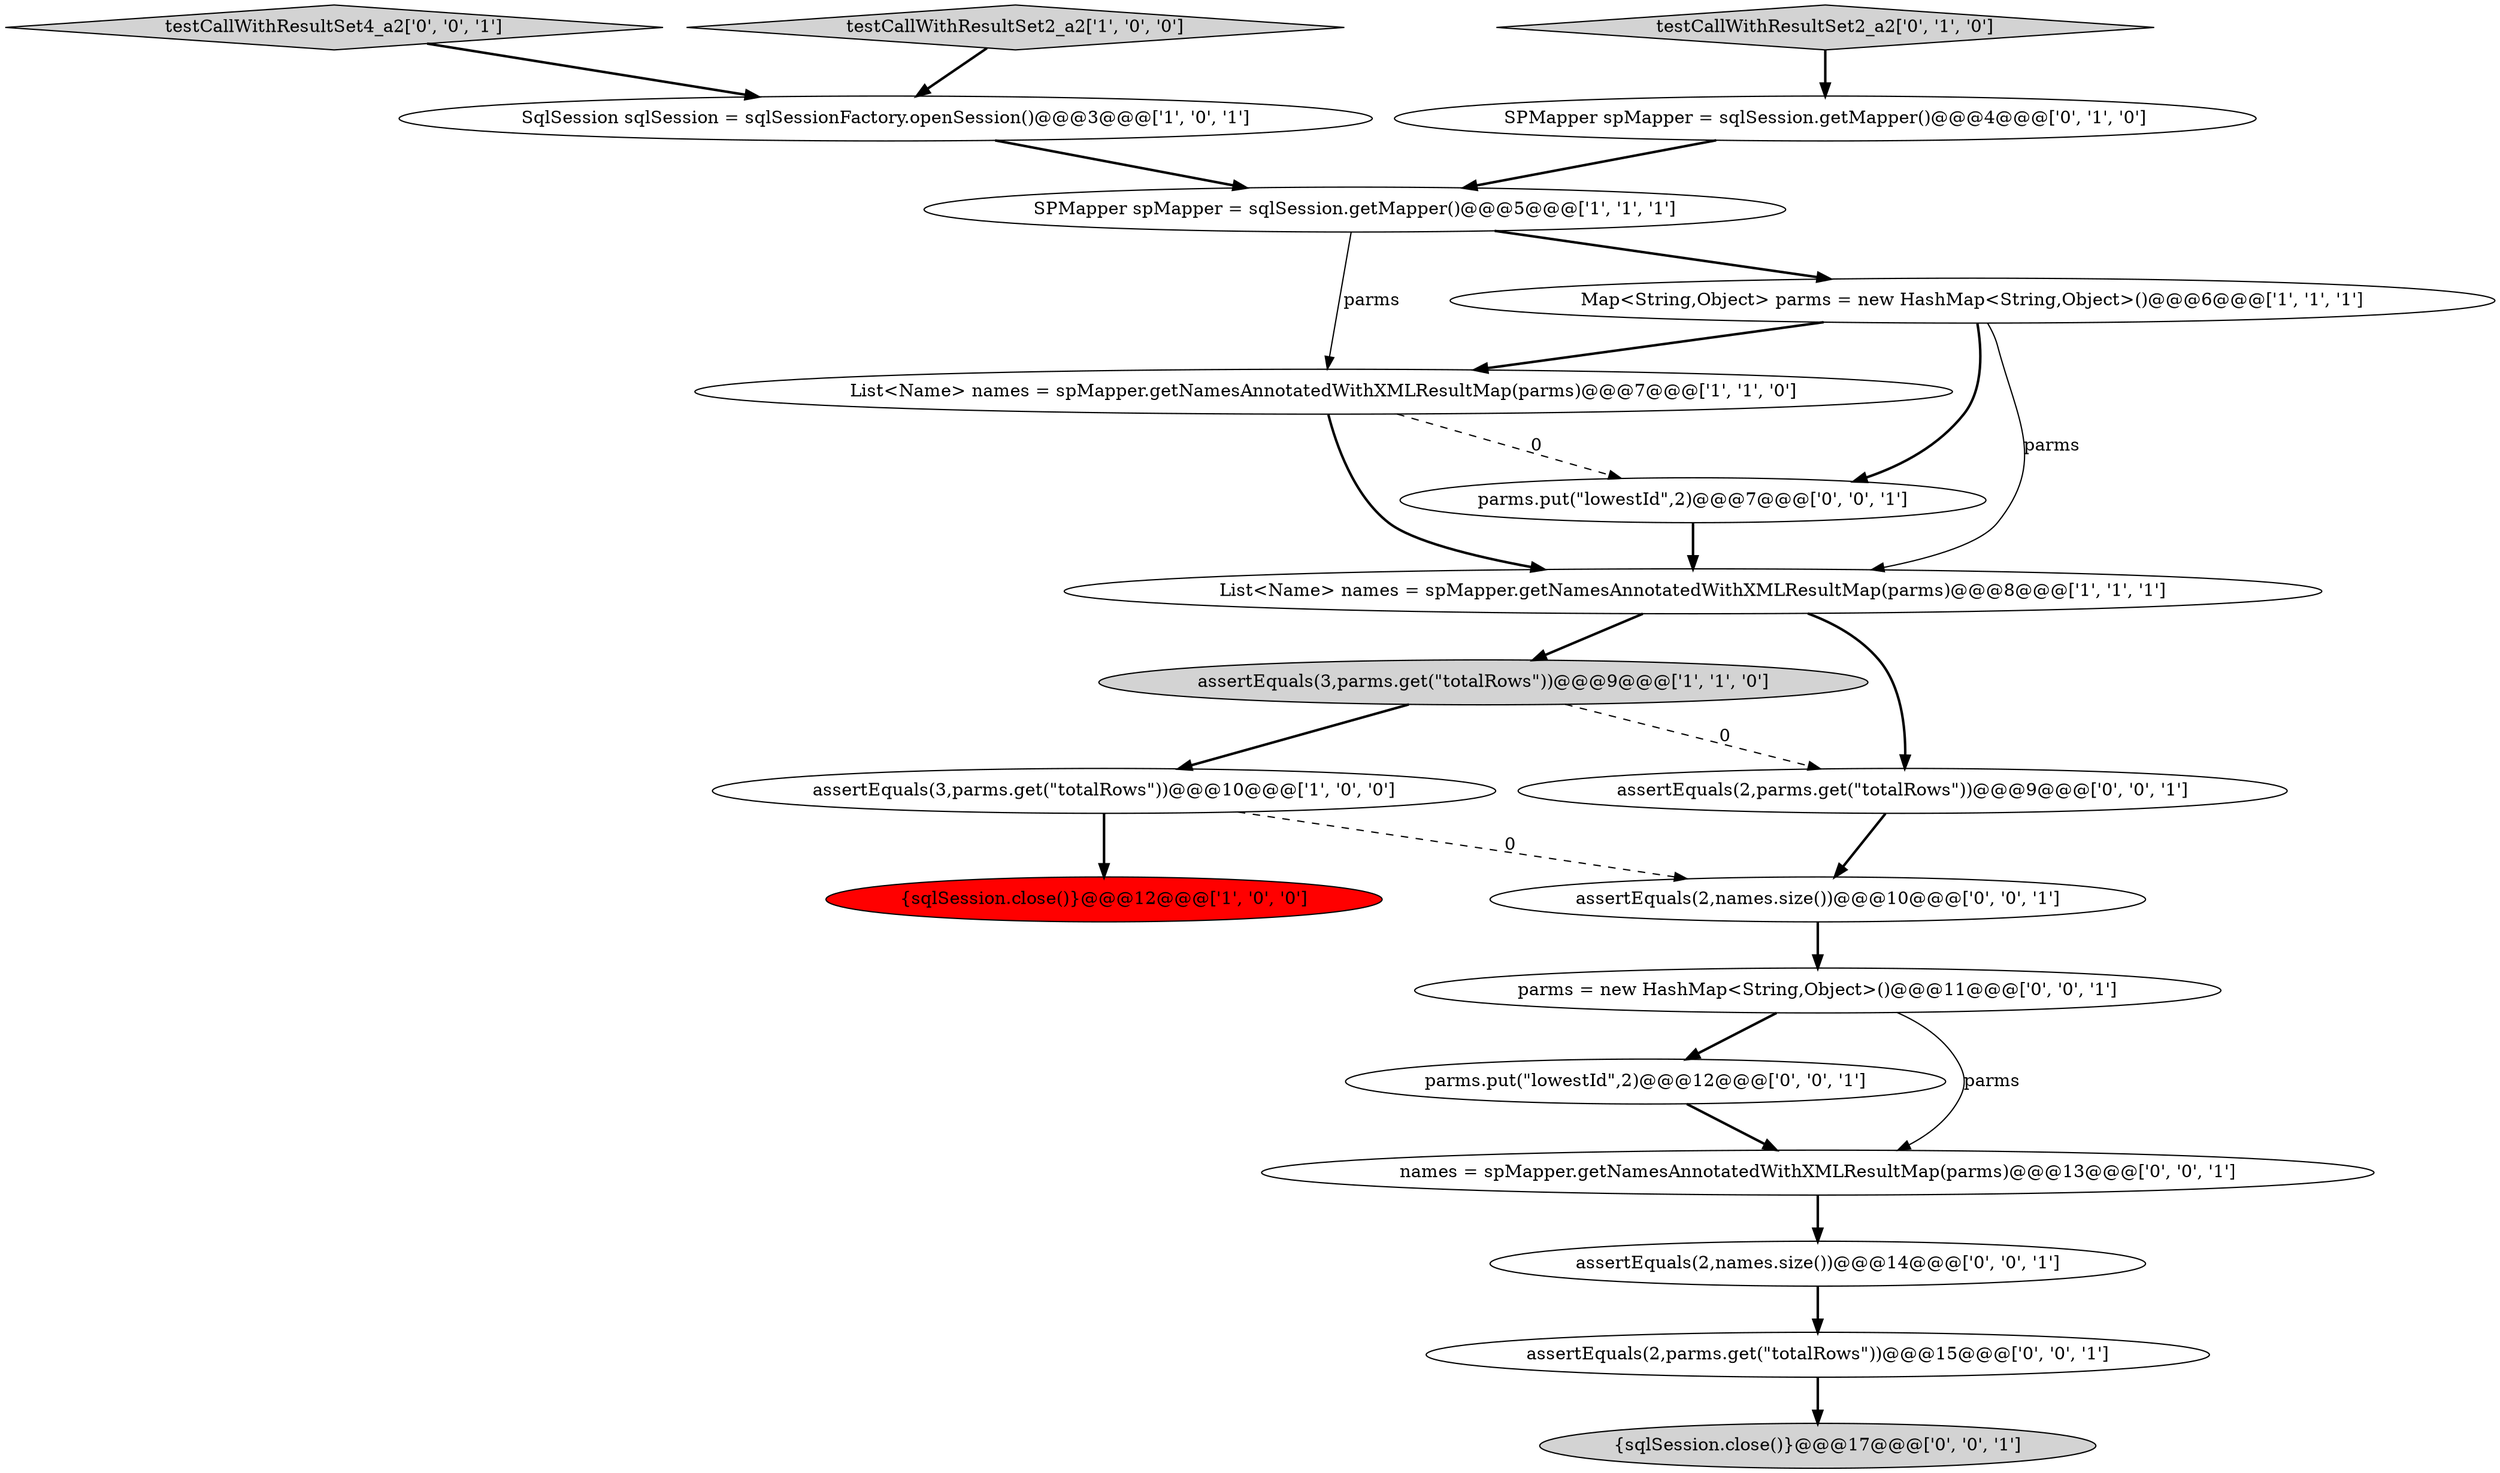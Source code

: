 digraph {
18 [style = filled, label = "parms.put(\"lowestId\",2)@@@12@@@['0', '0', '1']", fillcolor = white, shape = ellipse image = "AAA0AAABBB3BBB"];
6 [style = filled, label = "List<Name> names = spMapper.getNamesAnnotatedWithXMLResultMap(parms)@@@8@@@['1', '1', '1']", fillcolor = white, shape = ellipse image = "AAA0AAABBB1BBB"];
2 [style = filled, label = "assertEquals(3,parms.get(\"totalRows\"))@@@9@@@['1', '1', '0']", fillcolor = lightgray, shape = ellipse image = "AAA0AAABBB1BBB"];
7 [style = filled, label = "assertEquals(3,parms.get(\"totalRows\"))@@@10@@@['1', '0', '0']", fillcolor = white, shape = ellipse image = "AAA0AAABBB1BBB"];
20 [style = filled, label = "parms = new HashMap<String,Object>()@@@11@@@['0', '0', '1']", fillcolor = white, shape = ellipse image = "AAA0AAABBB3BBB"];
13 [style = filled, label = "assertEquals(2,parms.get(\"totalRows\"))@@@9@@@['0', '0', '1']", fillcolor = white, shape = ellipse image = "AAA0AAABBB3BBB"];
3 [style = filled, label = "List<Name> names = spMapper.getNamesAnnotatedWithXMLResultMap(parms)@@@7@@@['1', '1', '0']", fillcolor = white, shape = ellipse image = "AAA0AAABBB1BBB"];
14 [style = filled, label = "assertEquals(2,names.size())@@@10@@@['0', '0', '1']", fillcolor = white, shape = ellipse image = "AAA0AAABBB3BBB"];
12 [style = filled, label = "names = spMapper.getNamesAnnotatedWithXMLResultMap(parms)@@@13@@@['0', '0', '1']", fillcolor = white, shape = ellipse image = "AAA0AAABBB3BBB"];
4 [style = filled, label = "{sqlSession.close()}@@@12@@@['1', '0', '0']", fillcolor = red, shape = ellipse image = "AAA1AAABBB1BBB"];
8 [style = filled, label = "testCallWithResultSet2_a2['1', '0', '0']", fillcolor = lightgray, shape = diamond image = "AAA0AAABBB1BBB"];
0 [style = filled, label = "SqlSession sqlSession = sqlSessionFactory.openSession()@@@3@@@['1', '0', '1']", fillcolor = white, shape = ellipse image = "AAA0AAABBB1BBB"];
16 [style = filled, label = "parms.put(\"lowestId\",2)@@@7@@@['0', '0', '1']", fillcolor = white, shape = ellipse image = "AAA0AAABBB3BBB"];
9 [style = filled, label = "SPMapper spMapper = sqlSession.getMapper()@@@4@@@['0', '1', '0']", fillcolor = white, shape = ellipse image = "AAA0AAABBB2BBB"];
11 [style = filled, label = "{sqlSession.close()}@@@17@@@['0', '0', '1']", fillcolor = lightgray, shape = ellipse image = "AAA0AAABBB3BBB"];
5 [style = filled, label = "Map<String,Object> parms = new HashMap<String,Object>()@@@6@@@['1', '1', '1']", fillcolor = white, shape = ellipse image = "AAA0AAABBB1BBB"];
19 [style = filled, label = "assertEquals(2,parms.get(\"totalRows\"))@@@15@@@['0', '0', '1']", fillcolor = white, shape = ellipse image = "AAA0AAABBB3BBB"];
10 [style = filled, label = "testCallWithResultSet2_a2['0', '1', '0']", fillcolor = lightgray, shape = diamond image = "AAA0AAABBB2BBB"];
1 [style = filled, label = "SPMapper spMapper = sqlSession.getMapper()@@@5@@@['1', '1', '1']", fillcolor = white, shape = ellipse image = "AAA0AAABBB1BBB"];
17 [style = filled, label = "assertEquals(2,names.size())@@@14@@@['0', '0', '1']", fillcolor = white, shape = ellipse image = "AAA0AAABBB3BBB"];
15 [style = filled, label = "testCallWithResultSet4_a2['0', '0', '1']", fillcolor = lightgray, shape = diamond image = "AAA0AAABBB3BBB"];
1->5 [style = bold, label=""];
5->3 [style = bold, label=""];
20->12 [style = solid, label="parms"];
7->14 [style = dashed, label="0"];
16->6 [style = bold, label=""];
12->17 [style = bold, label=""];
18->12 [style = bold, label=""];
3->6 [style = bold, label=""];
19->11 [style = bold, label=""];
7->4 [style = bold, label=""];
17->19 [style = bold, label=""];
1->3 [style = solid, label="parms"];
6->2 [style = bold, label=""];
8->0 [style = bold, label=""];
5->16 [style = bold, label=""];
20->18 [style = bold, label=""];
2->13 [style = dashed, label="0"];
0->1 [style = bold, label=""];
15->0 [style = bold, label=""];
6->13 [style = bold, label=""];
10->9 [style = bold, label=""];
2->7 [style = bold, label=""];
9->1 [style = bold, label=""];
13->14 [style = bold, label=""];
3->16 [style = dashed, label="0"];
14->20 [style = bold, label=""];
5->6 [style = solid, label="parms"];
}
